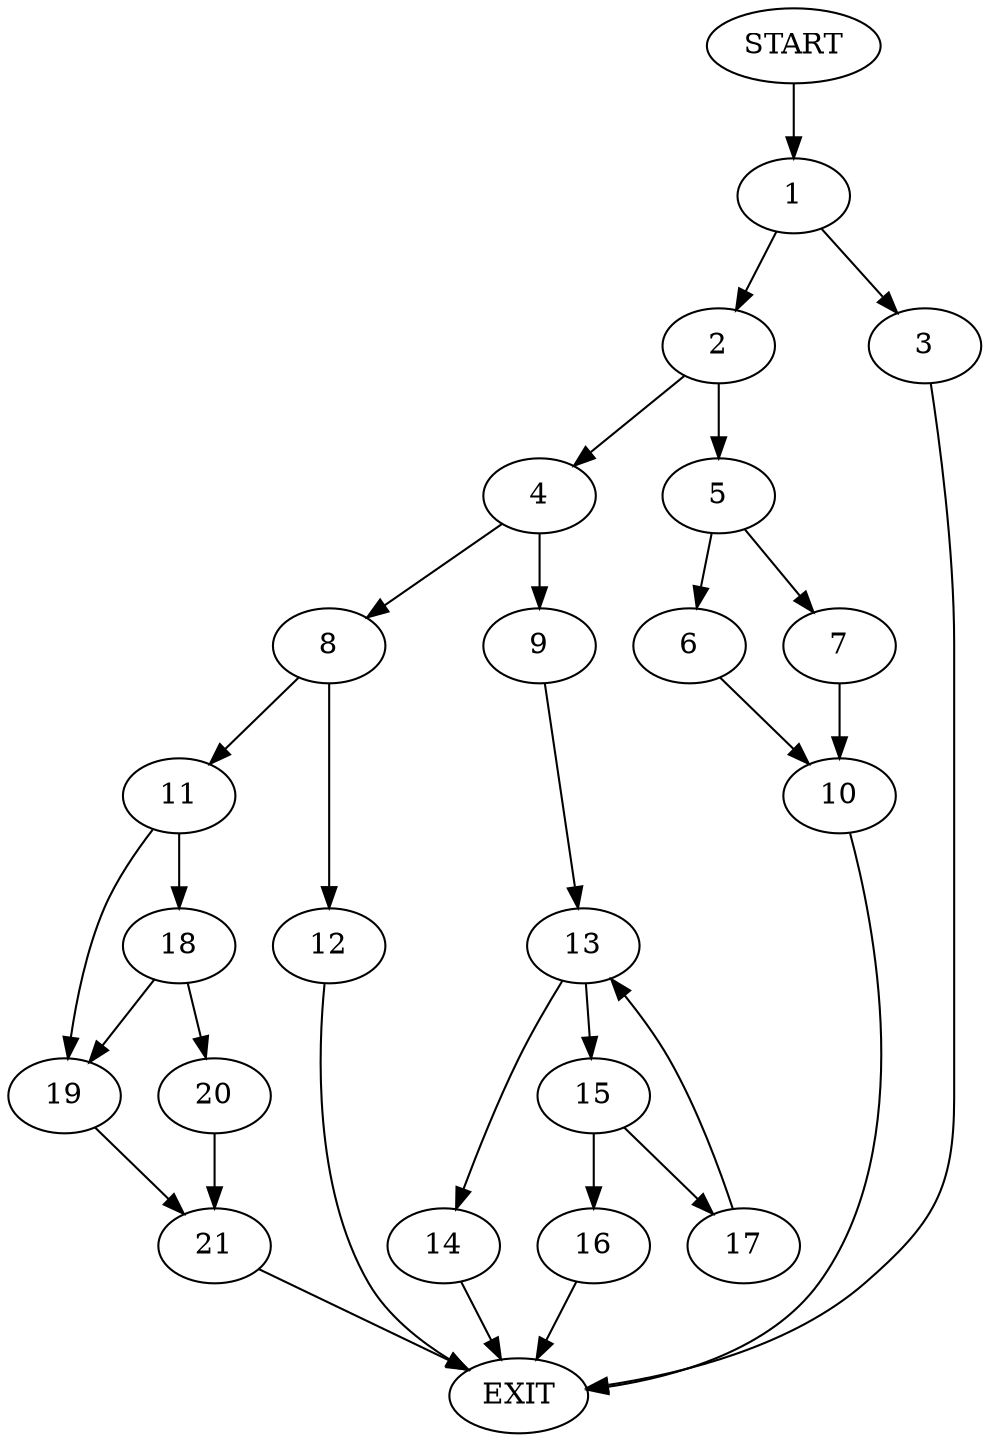 digraph {
0 [label="START"]
22 [label="EXIT"]
0 -> 1
1 -> 2
1 -> 3
3 -> 22
2 -> 4
2 -> 5
5 -> 6
5 -> 7
4 -> 8
4 -> 9
7 -> 10
6 -> 10
10 -> 22
8 -> 11
8 -> 12
9 -> 13
13 -> 14
13 -> 15
14 -> 22
15 -> 16
15 -> 17
16 -> 22
17 -> 13
11 -> 18
11 -> 19
12 -> 22
18 -> 20
18 -> 19
19 -> 21
20 -> 21
21 -> 22
}
